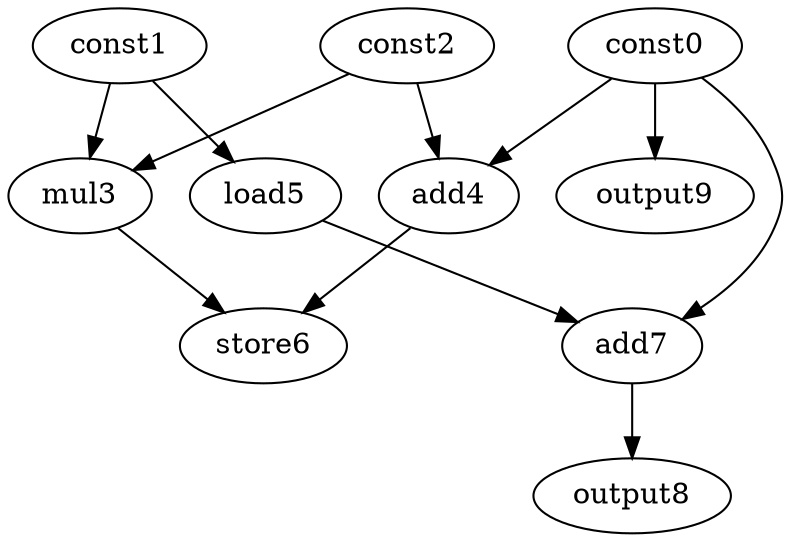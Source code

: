 digraph G { 
const0[opcode=const]; 
const1[opcode=const]; 
const2[opcode=const]; 
mul3[opcode=mul]; 
add4[opcode=add]; 
load5[opcode=load]; 
store6[opcode=store]; 
add7[opcode=add]; 
output8[opcode=output]; 
output9[opcode=output]; 
const1->mul3[operand=0];
const2->mul3[operand=1];
const0->add4[operand=0];
const2->add4[operand=1];
const1->load5[operand=0];
const0->output9[operand=0];
mul3->store6[operand=0];
add4->store6[operand=1];
const0->add7[operand=0];
load5->add7[operand=1];
add7->output8[operand=0];
}
